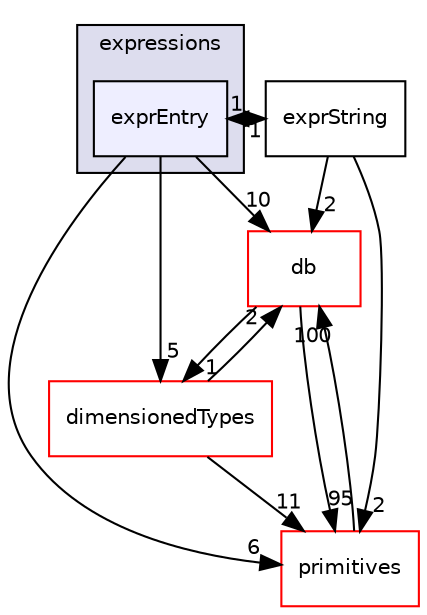 digraph "src/OpenFOAM/expressions/exprEntry" {
  bgcolor=transparent;
  compound=true
  node [ fontsize="10", fontname="Helvetica"];
  edge [ labelfontsize="10", labelfontname="Helvetica"];
  subgraph clusterdir_fa8eb60ad2eb9e73026ecc23442a4b28 {
    graph [ bgcolor="#ddddee", pencolor="black", label="expressions" fontname="Helvetica", fontsize="10", URL="dir_fa8eb60ad2eb9e73026ecc23442a4b28.html"]
  dir_717b75f27ac67074cba8ef767cf60063 [shape=box, label="exprEntry", style="filled", fillcolor="#eeeeff", pencolor="black", URL="dir_717b75f27ac67074cba8ef767cf60063.html"];
  }
  dir_9e204a2a1909bee6647bf96dcf40010d [shape=box label="exprString" URL="dir_9e204a2a1909bee6647bf96dcf40010d.html"];
  dir_d4979fdf35c07e0caec68718d229a4b4 [shape=box label="dimensionedTypes" color="red" URL="dir_d4979fdf35c07e0caec68718d229a4b4.html"];
  dir_63c634f7a7cfd679ac26c67fb30fc32f [shape=box label="db" color="red" URL="dir_63c634f7a7cfd679ac26c67fb30fc32f.html"];
  dir_3e50f45338116b169052b428016851aa [shape=box label="primitives" color="red" URL="dir_3e50f45338116b169052b428016851aa.html"];
  dir_9e204a2a1909bee6647bf96dcf40010d->dir_63c634f7a7cfd679ac26c67fb30fc32f [headlabel="2", labeldistance=1.5 headhref="dir_002302_002218.html"];
  dir_9e204a2a1909bee6647bf96dcf40010d->dir_717b75f27ac67074cba8ef767cf60063 [headlabel="1", labeldistance=1.5 headhref="dir_002302_002299.html"];
  dir_9e204a2a1909bee6647bf96dcf40010d->dir_3e50f45338116b169052b428016851aa [headlabel="2", labeldistance=1.5 headhref="dir_002302_002628.html"];
  dir_d4979fdf35c07e0caec68718d229a4b4->dir_63c634f7a7cfd679ac26c67fb30fc32f [headlabel="2", labeldistance=1.5 headhref="dir_002288_002218.html"];
  dir_d4979fdf35c07e0caec68718d229a4b4->dir_3e50f45338116b169052b428016851aa [headlabel="11", labeldistance=1.5 headhref="dir_002288_002628.html"];
  dir_63c634f7a7cfd679ac26c67fb30fc32f->dir_d4979fdf35c07e0caec68718d229a4b4 [headlabel="1", labeldistance=1.5 headhref="dir_002218_002288.html"];
  dir_63c634f7a7cfd679ac26c67fb30fc32f->dir_3e50f45338116b169052b428016851aa [headlabel="95", labeldistance=1.5 headhref="dir_002218_002628.html"];
  dir_717b75f27ac67074cba8ef767cf60063->dir_9e204a2a1909bee6647bf96dcf40010d [headlabel="1", labeldistance=1.5 headhref="dir_002299_002302.html"];
  dir_717b75f27ac67074cba8ef767cf60063->dir_d4979fdf35c07e0caec68718d229a4b4 [headlabel="5", labeldistance=1.5 headhref="dir_002299_002288.html"];
  dir_717b75f27ac67074cba8ef767cf60063->dir_63c634f7a7cfd679ac26c67fb30fc32f [headlabel="10", labeldistance=1.5 headhref="dir_002299_002218.html"];
  dir_717b75f27ac67074cba8ef767cf60063->dir_3e50f45338116b169052b428016851aa [headlabel="6", labeldistance=1.5 headhref="dir_002299_002628.html"];
  dir_3e50f45338116b169052b428016851aa->dir_63c634f7a7cfd679ac26c67fb30fc32f [headlabel="100", labeldistance=1.5 headhref="dir_002628_002218.html"];
}
